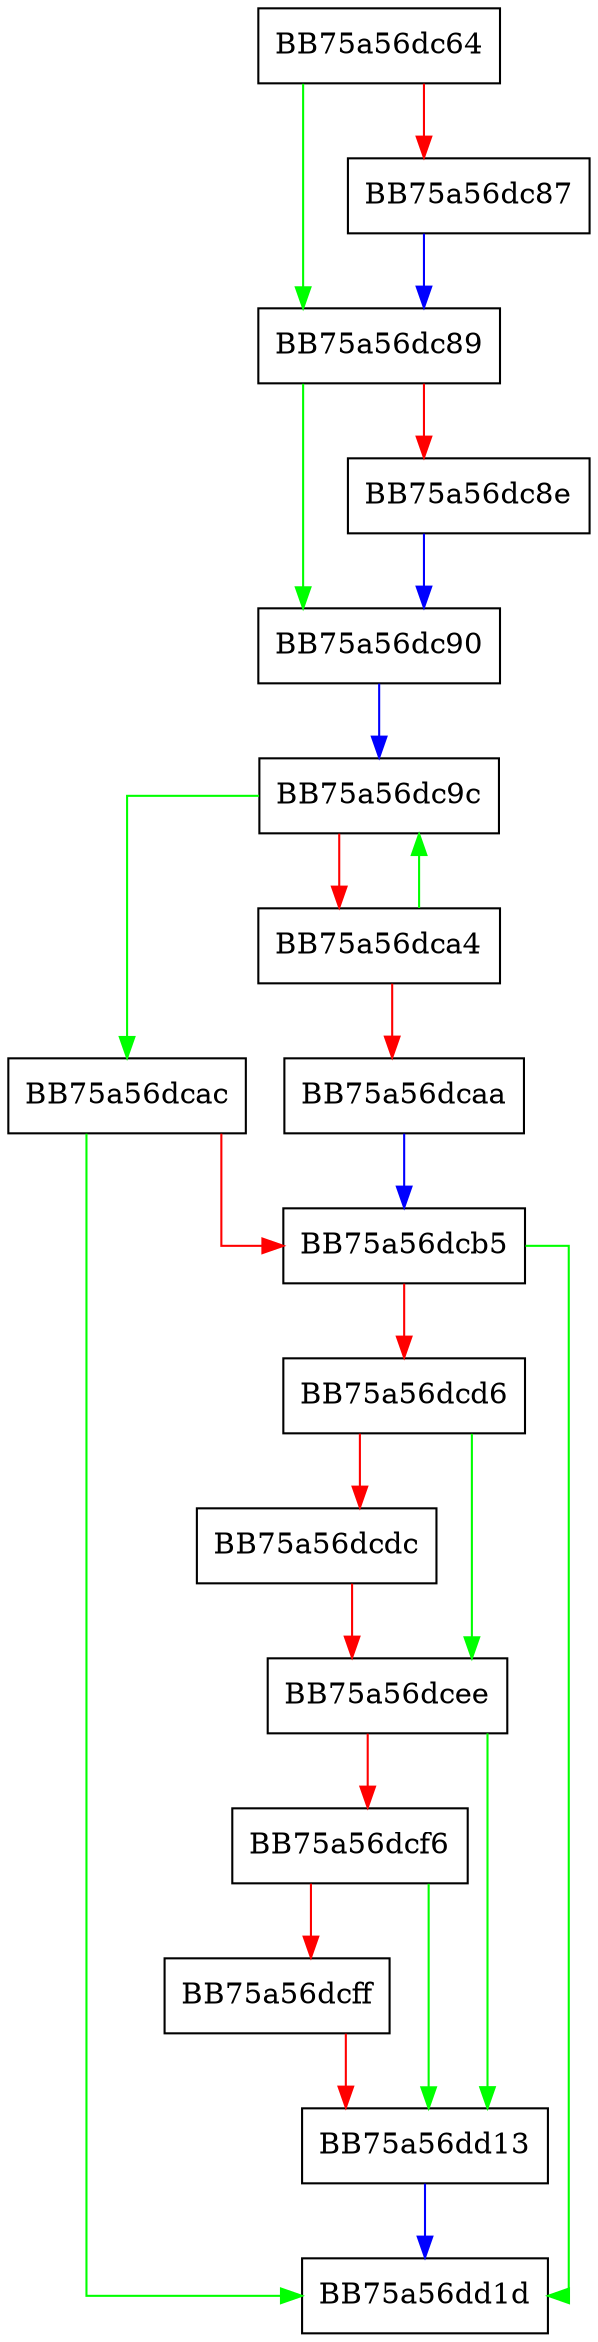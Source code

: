 digraph Grow {
  node [shape="box"];
  graph [splines=ortho];
  BB75a56dc64 -> BB75a56dc89 [color="green"];
  BB75a56dc64 -> BB75a56dc87 [color="red"];
  BB75a56dc87 -> BB75a56dc89 [color="blue"];
  BB75a56dc89 -> BB75a56dc90 [color="green"];
  BB75a56dc89 -> BB75a56dc8e [color="red"];
  BB75a56dc8e -> BB75a56dc90 [color="blue"];
  BB75a56dc90 -> BB75a56dc9c [color="blue"];
  BB75a56dc9c -> BB75a56dcac [color="green"];
  BB75a56dc9c -> BB75a56dca4 [color="red"];
  BB75a56dca4 -> BB75a56dc9c [color="green"];
  BB75a56dca4 -> BB75a56dcaa [color="red"];
  BB75a56dcaa -> BB75a56dcb5 [color="blue"];
  BB75a56dcac -> BB75a56dd1d [color="green"];
  BB75a56dcac -> BB75a56dcb5 [color="red"];
  BB75a56dcb5 -> BB75a56dd1d [color="green"];
  BB75a56dcb5 -> BB75a56dcd6 [color="red"];
  BB75a56dcd6 -> BB75a56dcee [color="green"];
  BB75a56dcd6 -> BB75a56dcdc [color="red"];
  BB75a56dcdc -> BB75a56dcee [color="red"];
  BB75a56dcee -> BB75a56dd13 [color="green"];
  BB75a56dcee -> BB75a56dcf6 [color="red"];
  BB75a56dcf6 -> BB75a56dd13 [color="green"];
  BB75a56dcf6 -> BB75a56dcff [color="red"];
  BB75a56dcff -> BB75a56dd13 [color="red"];
  BB75a56dd13 -> BB75a56dd1d [color="blue"];
}